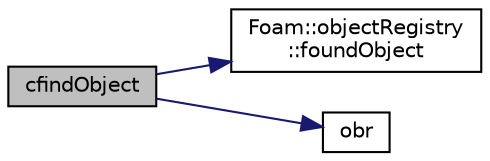 digraph "cfindObject"
{
  bgcolor="transparent";
  edge [fontname="Helvetica",fontsize="10",labelfontname="Helvetica",labelfontsize="10"];
  node [fontname="Helvetica",fontsize="10",shape=record];
  rankdir="LR";
  Node1 [label="cfindObject",height=0.2,width=0.4,color="black", fillcolor="grey75", style="filled" fontcolor="black"];
  Node1 -> Node2 [color="midnightblue",fontsize="10",style="solid",fontname="Helvetica"];
  Node2 [label="Foam::objectRegistry\l::foundObject",height=0.2,width=0.4,color="black",URL="$classFoam_1_1objectRegistry.html#a5bb2f400b3e7f4395976a9bb40a607c9",tooltip="Is the named Type found? "];
  Node1 -> Node3 [color="midnightblue",fontsize="10",style="solid",fontname="Helvetica"];
  Node3 [label="obr",height=0.2,width=0.4,color="black",URL="$classFoam_1_1functionObjects_1_1regionFunctionObject.html#a97b328c3896937a2c4201accbe1e6632",tooltip="The region or sub-region registry being used. "];
}
